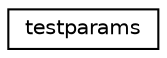 digraph "Graphical Class Hierarchy"
{
  edge [fontname="Helvetica",fontsize="10",labelfontname="Helvetica",labelfontsize="10"];
  node [fontname="Helvetica",fontsize="10",shape=record];
  rankdir="LR";
  Node0 [label="testparams",height=0.2,width=0.4,color="black", fillcolor="white", style="filled",URL="$structtestparams.html"];
}
